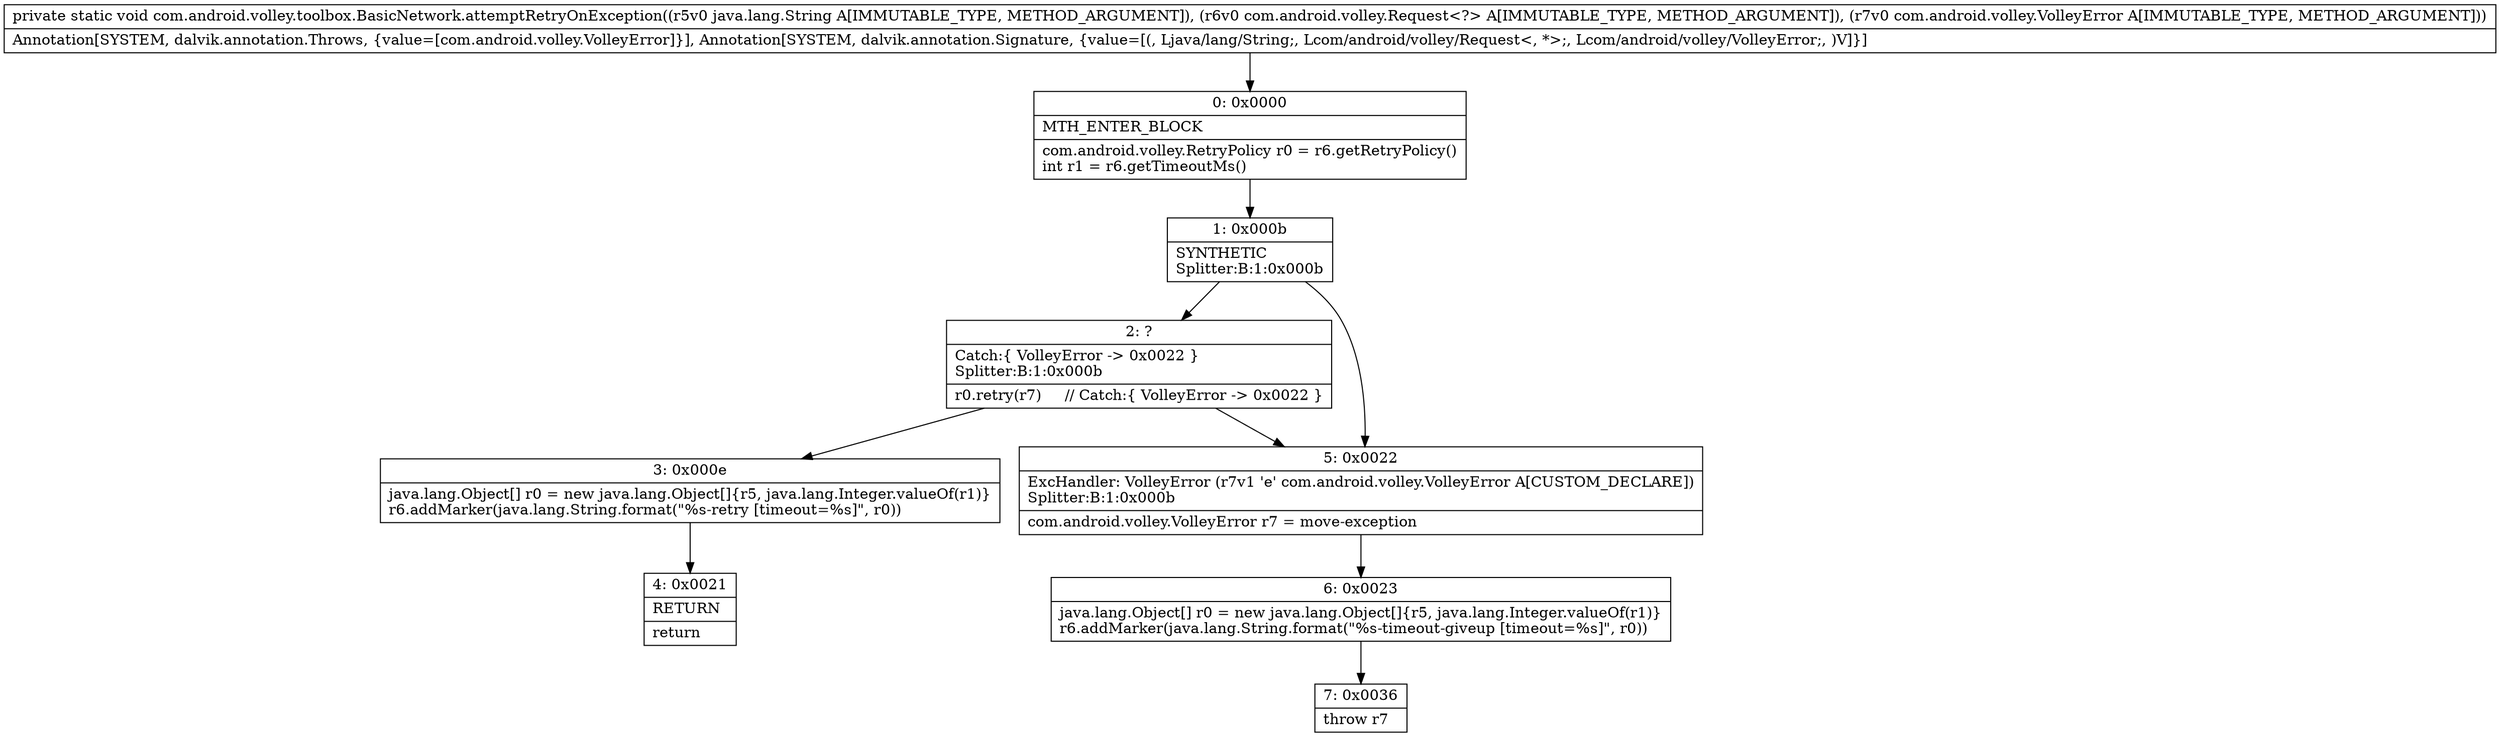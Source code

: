 digraph "CFG forcom.android.volley.toolbox.BasicNetwork.attemptRetryOnException(Ljava\/lang\/String;Lcom\/android\/volley\/Request;Lcom\/android\/volley\/VolleyError;)V" {
Node_0 [shape=record,label="{0\:\ 0x0000|MTH_ENTER_BLOCK\l|com.android.volley.RetryPolicy r0 = r6.getRetryPolicy()\lint r1 = r6.getTimeoutMs()\l}"];
Node_1 [shape=record,label="{1\:\ 0x000b|SYNTHETIC\lSplitter:B:1:0x000b\l}"];
Node_2 [shape=record,label="{2\:\ ?|Catch:\{ VolleyError \-\> 0x0022 \}\lSplitter:B:1:0x000b\l|r0.retry(r7)     \/\/ Catch:\{ VolleyError \-\> 0x0022 \}\l}"];
Node_3 [shape=record,label="{3\:\ 0x000e|java.lang.Object[] r0 = new java.lang.Object[]\{r5, java.lang.Integer.valueOf(r1)\}\lr6.addMarker(java.lang.String.format(\"%s\-retry [timeout=%s]\", r0))\l}"];
Node_4 [shape=record,label="{4\:\ 0x0021|RETURN\l|return\l}"];
Node_5 [shape=record,label="{5\:\ 0x0022|ExcHandler: VolleyError (r7v1 'e' com.android.volley.VolleyError A[CUSTOM_DECLARE])\lSplitter:B:1:0x000b\l|com.android.volley.VolleyError r7 = move\-exception\l}"];
Node_6 [shape=record,label="{6\:\ 0x0023|java.lang.Object[] r0 = new java.lang.Object[]\{r5, java.lang.Integer.valueOf(r1)\}\lr6.addMarker(java.lang.String.format(\"%s\-timeout\-giveup [timeout=%s]\", r0))\l}"];
Node_7 [shape=record,label="{7\:\ 0x0036|throw r7\l}"];
MethodNode[shape=record,label="{private static void com.android.volley.toolbox.BasicNetwork.attemptRetryOnException((r5v0 java.lang.String A[IMMUTABLE_TYPE, METHOD_ARGUMENT]), (r6v0 com.android.volley.Request\<?\> A[IMMUTABLE_TYPE, METHOD_ARGUMENT]), (r7v0 com.android.volley.VolleyError A[IMMUTABLE_TYPE, METHOD_ARGUMENT]))  | Annotation[SYSTEM, dalvik.annotation.Throws, \{value=[com.android.volley.VolleyError]\}], Annotation[SYSTEM, dalvik.annotation.Signature, \{value=[(, Ljava\/lang\/String;, Lcom\/android\/volley\/Request\<, *\>;, Lcom\/android\/volley\/VolleyError;, )V]\}]\l}"];
MethodNode -> Node_0;
Node_0 -> Node_1;
Node_1 -> Node_2;
Node_1 -> Node_5;
Node_2 -> Node_3;
Node_2 -> Node_5;
Node_3 -> Node_4;
Node_5 -> Node_6;
Node_6 -> Node_7;
}

